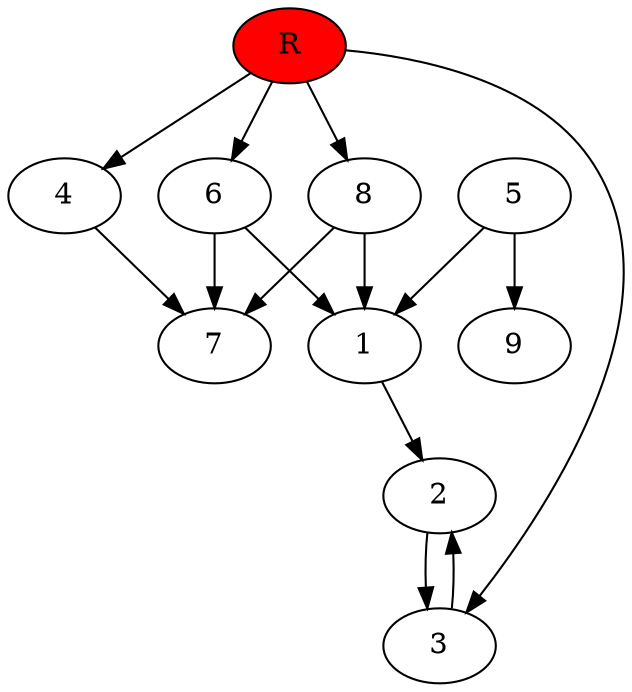 digraph prb31154 {
	1
	2
	3
	4
	5
	6
	7
	8
	R [fillcolor="#ff0000" style=filled]
	1 -> 2
	2 -> 3
	3 -> 2
	4 -> 7
	5 -> 1
	5 -> 9
	6 -> 1
	6 -> 7
	8 -> 1
	8 -> 7
	R -> 3
	R -> 4
	R -> 6
	R -> 8
}
